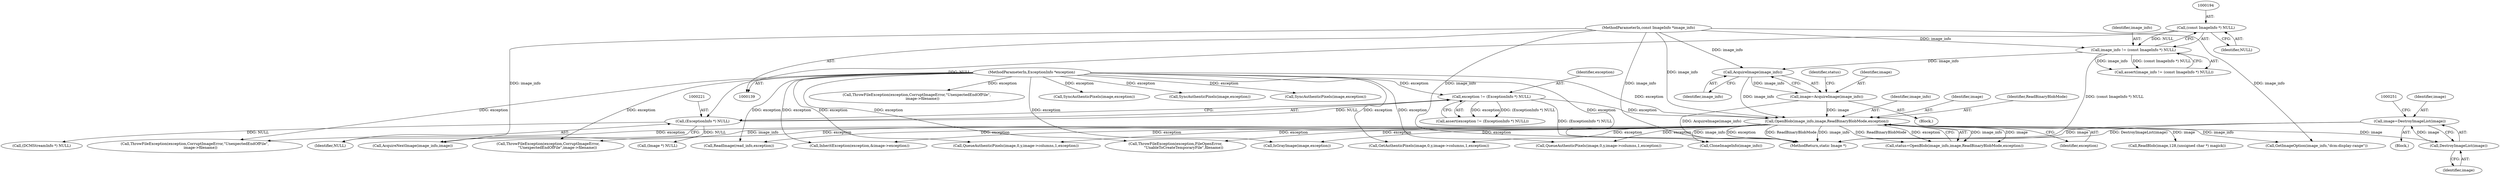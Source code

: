 digraph "0_ImageMagick_f6e9d0d9955e85bdd7540b251cd50d598dacc5e6_8@pointer" {
"1000245" [label="(Call,image=DestroyImageList(image))"];
"1000247" [label="(Call,DestroyImageList(image))"];
"1000235" [label="(Call,OpenBlob(image_info,image,ReadBinaryBlobMode,exception))"];
"1000231" [label="(Call,AcquireImage(image_info))"];
"1000191" [label="(Call,image_info != (const ImageInfo *) NULL)"];
"1000140" [label="(MethodParameterIn,const ImageInfo *image_info)"];
"1000193" [label="(Call,(const ImageInfo *) NULL)"];
"1000229" [label="(Call,image=AcquireImage(image_info))"];
"1000218" [label="(Call,exception != (ExceptionInfo *) NULL)"];
"1000141" [label="(MethodParameterIn,ExceptionInfo *exception)"];
"1000220" [label="(Call,(ExceptionInfo *) NULL)"];
"1000220" [label="(Call,(ExceptionInfo *) NULL)"];
"1000142" [label="(Block,)"];
"1003458" [label="(Call,QueueAuthenticPixels(image,0,y,image->columns,1,exception))"];
"1000246" [label="(Identifier,image)"];
"1000195" [label="(Identifier,NULL)"];
"1000190" [label="(Call,assert(image_info != (const ImageInfo *) NULL))"];
"1000274" [label="(Call,(DCMStreamInfo *) NULL)"];
"1000217" [label="(Call,assert(exception != (ExceptionInfo *) NULL))"];
"1004563" [label="(MethodReturn,static Image *)"];
"1000234" [label="(Identifier,status)"];
"1000245" [label="(Call,image=DestroyImageList(image))"];
"1000193" [label="(Call,(const ImageInfo *) NULL)"];
"1000229" [label="(Call,image=AcquireImage(image_info))"];
"1000236" [label="(Identifier,image_info)"];
"1004382" [label="(Call,IsGrayImage(image,exception))"];
"1004435" [label="(Call,AcquireNextImage(image_info,image))"];
"1000218" [label="(Call,exception != (ExceptionInfo *) NULL)"];
"1002196" [label="(Call,ThrowFileException(exception,CorruptImageError,\"UnexpectedEndOfFile\",\n          image->filename))"];
"1002496" [label="(Call,ThrowFileException(exception,CorruptImageError,\n                \"UnexpectedEndOfFile\",image->filename))"];
"1000233" [label="(Call,status=OpenBlob(image_info,image,ReadBinaryBlobMode,exception))"];
"1000237" [label="(Identifier,image)"];
"1000192" [label="(Identifier,image_info)"];
"1000140" [label="(MethodParameterIn,const ImageInfo *image_info)"];
"1000239" [label="(Identifier,exception)"];
"1000235" [label="(Call,OpenBlob(image_info,image,ReadBinaryBlobMode,exception))"];
"1002388" [label="(Call,CloneImageInfo(image_info))"];
"1000219" [label="(Identifier,exception)"];
"1000244" [label="(Block,)"];
"1002539" [label="(Call,ReadImage(read_info,exception))"];
"1002842" [label="(Call,InheritException(exception,&image->exception))"];
"1000250" [label="(Call,(Image *) NULL)"];
"1002474" [label="(Call,ThrowFileException(exception,FileOpenError,\n              \"UnableToCreateTemporaryFile\",filename))"];
"1000248" [label="(Identifier,image)"];
"1000290" [label="(Call,ReadBlob(image,128,(unsigned char *) magick))"];
"1000232" [label="(Identifier,image_info)"];
"1000238" [label="(Identifier,ReadBinaryBlobMode)"];
"1000222" [label="(Identifier,NULL)"];
"1003274" [label="(Call,GetAuthenticPixels(image,0,y,image->columns,1,exception))"];
"1004397" [label="(Call,ThrowFileException(exception,CorruptImageError,\"UnexpectedEndOfFile\",\n          image->filename))"];
"1003906" [label="(Call,QueueAuthenticPixels(image,0,y,image->columns,1,exception))"];
"1000141" [label="(MethodParameterIn,ExceptionInfo *exception)"];
"1000231" [label="(Call,AcquireImage(image_info))"];
"1004350" [label="(Call,SyncAuthenticPixels(image,exception))"];
"1000230" [label="(Identifier,image)"];
"1000247" [label="(Call,DestroyImageList(image))"];
"1000191" [label="(Call,image_info != (const ImageInfo *) NULL)"];
"1003359" [label="(Call,SyncAuthenticPixels(image,exception))"];
"1003854" [label="(Call,SyncAuthenticPixels(image,exception))"];
"1003415" [label="(Call,GetImageOption(image_info,\"dcm:display-range\"))"];
"1000245" -> "1000244"  [label="AST: "];
"1000245" -> "1000247"  [label="CFG: "];
"1000246" -> "1000245"  [label="AST: "];
"1000247" -> "1000245"  [label="AST: "];
"1000251" -> "1000245"  [label="CFG: "];
"1000245" -> "1004563"  [label="DDG: image"];
"1000245" -> "1004563"  [label="DDG: DestroyImageList(image)"];
"1000247" -> "1000245"  [label="DDG: image"];
"1000247" -> "1000248"  [label="CFG: "];
"1000248" -> "1000247"  [label="AST: "];
"1000235" -> "1000247"  [label="DDG: image"];
"1000235" -> "1000233"  [label="AST: "];
"1000235" -> "1000239"  [label="CFG: "];
"1000236" -> "1000235"  [label="AST: "];
"1000237" -> "1000235"  [label="AST: "];
"1000238" -> "1000235"  [label="AST: "];
"1000239" -> "1000235"  [label="AST: "];
"1000233" -> "1000235"  [label="CFG: "];
"1000235" -> "1004563"  [label="DDG: image_info"];
"1000235" -> "1004563"  [label="DDG: exception"];
"1000235" -> "1004563"  [label="DDG: ReadBinaryBlobMode"];
"1000235" -> "1000233"  [label="DDG: image_info"];
"1000235" -> "1000233"  [label="DDG: image"];
"1000235" -> "1000233"  [label="DDG: ReadBinaryBlobMode"];
"1000235" -> "1000233"  [label="DDG: exception"];
"1000231" -> "1000235"  [label="DDG: image_info"];
"1000140" -> "1000235"  [label="DDG: image_info"];
"1000229" -> "1000235"  [label="DDG: image"];
"1000218" -> "1000235"  [label="DDG: exception"];
"1000141" -> "1000235"  [label="DDG: exception"];
"1000235" -> "1000290"  [label="DDG: image"];
"1000235" -> "1002196"  [label="DDG: exception"];
"1000235" -> "1002388"  [label="DDG: image_info"];
"1000235" -> "1002474"  [label="DDG: exception"];
"1000235" -> "1002496"  [label="DDG: exception"];
"1000235" -> "1002539"  [label="DDG: exception"];
"1000235" -> "1002842"  [label="DDG: exception"];
"1000235" -> "1003274"  [label="DDG: exception"];
"1000235" -> "1003415"  [label="DDG: image_info"];
"1000235" -> "1003458"  [label="DDG: exception"];
"1000235" -> "1003906"  [label="DDG: exception"];
"1000235" -> "1004382"  [label="DDG: exception"];
"1000235" -> "1004435"  [label="DDG: image_info"];
"1000231" -> "1000229"  [label="AST: "];
"1000231" -> "1000232"  [label="CFG: "];
"1000232" -> "1000231"  [label="AST: "];
"1000229" -> "1000231"  [label="CFG: "];
"1000231" -> "1000229"  [label="DDG: image_info"];
"1000191" -> "1000231"  [label="DDG: image_info"];
"1000140" -> "1000231"  [label="DDG: image_info"];
"1000191" -> "1000190"  [label="AST: "];
"1000191" -> "1000193"  [label="CFG: "];
"1000192" -> "1000191"  [label="AST: "];
"1000193" -> "1000191"  [label="AST: "];
"1000190" -> "1000191"  [label="CFG: "];
"1000191" -> "1004563"  [label="DDG: (const ImageInfo *) NULL"];
"1000191" -> "1000190"  [label="DDG: image_info"];
"1000191" -> "1000190"  [label="DDG: (const ImageInfo *) NULL"];
"1000140" -> "1000191"  [label="DDG: image_info"];
"1000193" -> "1000191"  [label="DDG: NULL"];
"1000140" -> "1000139"  [label="AST: "];
"1000140" -> "1004563"  [label="DDG: image_info"];
"1000140" -> "1002388"  [label="DDG: image_info"];
"1000140" -> "1003415"  [label="DDG: image_info"];
"1000140" -> "1004435"  [label="DDG: image_info"];
"1000193" -> "1000195"  [label="CFG: "];
"1000194" -> "1000193"  [label="AST: "];
"1000195" -> "1000193"  [label="AST: "];
"1000193" -> "1000220"  [label="DDG: NULL"];
"1000229" -> "1000142"  [label="AST: "];
"1000230" -> "1000229"  [label="AST: "];
"1000234" -> "1000229"  [label="CFG: "];
"1000229" -> "1004563"  [label="DDG: AcquireImage(image_info)"];
"1000218" -> "1000217"  [label="AST: "];
"1000218" -> "1000220"  [label="CFG: "];
"1000219" -> "1000218"  [label="AST: "];
"1000220" -> "1000218"  [label="AST: "];
"1000217" -> "1000218"  [label="CFG: "];
"1000218" -> "1004563"  [label="DDG: (ExceptionInfo *) NULL"];
"1000218" -> "1000217"  [label="DDG: exception"];
"1000218" -> "1000217"  [label="DDG: (ExceptionInfo *) NULL"];
"1000141" -> "1000218"  [label="DDG: exception"];
"1000220" -> "1000218"  [label="DDG: NULL"];
"1000141" -> "1000139"  [label="AST: "];
"1000141" -> "1004563"  [label="DDG: exception"];
"1000141" -> "1002196"  [label="DDG: exception"];
"1000141" -> "1002474"  [label="DDG: exception"];
"1000141" -> "1002496"  [label="DDG: exception"];
"1000141" -> "1002539"  [label="DDG: exception"];
"1000141" -> "1002842"  [label="DDG: exception"];
"1000141" -> "1003274"  [label="DDG: exception"];
"1000141" -> "1003359"  [label="DDG: exception"];
"1000141" -> "1003458"  [label="DDG: exception"];
"1000141" -> "1003854"  [label="DDG: exception"];
"1000141" -> "1003906"  [label="DDG: exception"];
"1000141" -> "1004350"  [label="DDG: exception"];
"1000141" -> "1004382"  [label="DDG: exception"];
"1000141" -> "1004397"  [label="DDG: exception"];
"1000220" -> "1000222"  [label="CFG: "];
"1000221" -> "1000220"  [label="AST: "];
"1000222" -> "1000220"  [label="AST: "];
"1000220" -> "1000250"  [label="DDG: NULL"];
"1000220" -> "1000274"  [label="DDG: NULL"];
}

